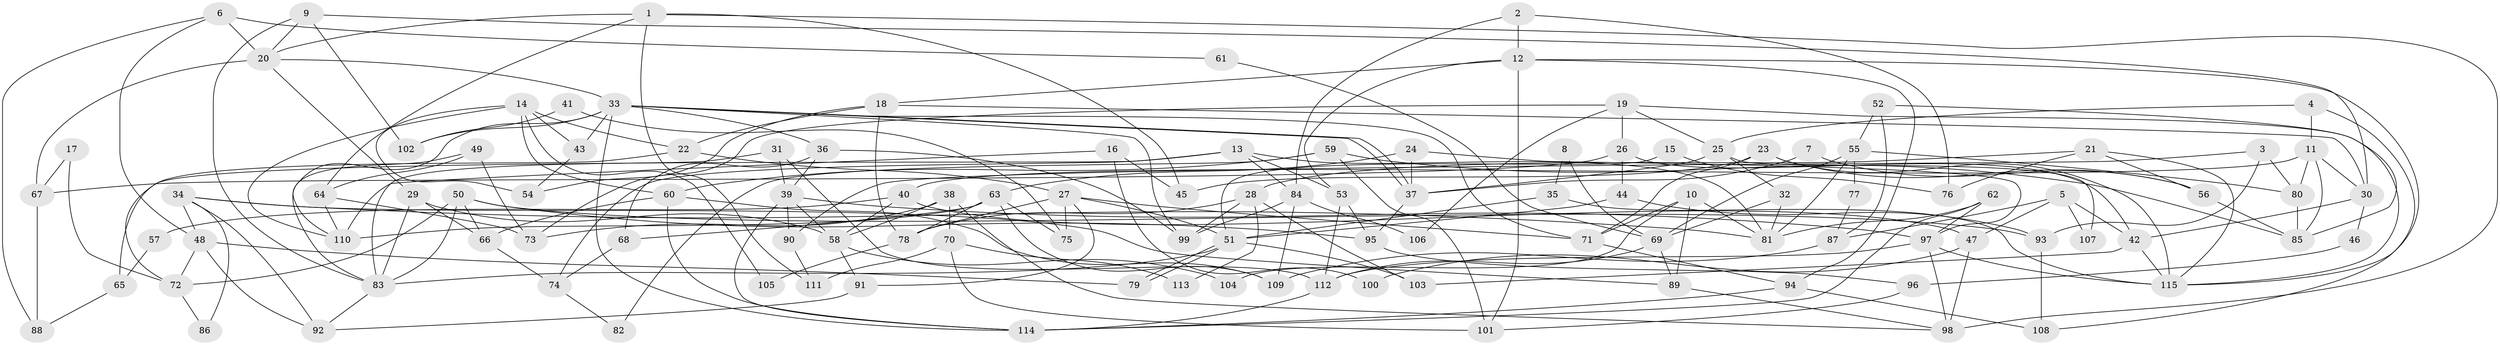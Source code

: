 // Generated by graph-tools (version 1.1) at 2025/51/03/09/25 04:51:26]
// undirected, 115 vertices, 230 edges
graph export_dot {
graph [start="1"]
  node [color=gray90,style=filled];
  1;
  2;
  3;
  4;
  5;
  6;
  7;
  8;
  9;
  10;
  11;
  12;
  13;
  14;
  15;
  16;
  17;
  18;
  19;
  20;
  21;
  22;
  23;
  24;
  25;
  26;
  27;
  28;
  29;
  30;
  31;
  32;
  33;
  34;
  35;
  36;
  37;
  38;
  39;
  40;
  41;
  42;
  43;
  44;
  45;
  46;
  47;
  48;
  49;
  50;
  51;
  52;
  53;
  54;
  55;
  56;
  57;
  58;
  59;
  60;
  61;
  62;
  63;
  64;
  65;
  66;
  67;
  68;
  69;
  70;
  71;
  72;
  73;
  74;
  75;
  76;
  77;
  78;
  79;
  80;
  81;
  82;
  83;
  84;
  85;
  86;
  87;
  88;
  89;
  90;
  91;
  92;
  93;
  94;
  95;
  96;
  97;
  98;
  99;
  100;
  101;
  102;
  103;
  104;
  105;
  106;
  107;
  108;
  109;
  110;
  111;
  112;
  113;
  114;
  115;
  1 -- 20;
  1 -- 64;
  1 -- 45;
  1 -- 98;
  1 -- 111;
  2 -- 12;
  2 -- 84;
  2 -- 76;
  3 -- 93;
  3 -- 90;
  3 -- 80;
  4 -- 11;
  4 -- 25;
  4 -- 108;
  5 -- 42;
  5 -- 47;
  5 -- 87;
  5 -- 107;
  6 -- 48;
  6 -- 20;
  6 -- 61;
  6 -- 88;
  7 -- 37;
  7 -- 56;
  8 -- 69;
  8 -- 35;
  9 -- 83;
  9 -- 30;
  9 -- 20;
  9 -- 102;
  10 -- 81;
  10 -- 89;
  10 -- 71;
  10 -- 104;
  11 -- 85;
  11 -- 30;
  11 -- 40;
  11 -- 80;
  12 -- 94;
  12 -- 53;
  12 -- 18;
  12 -- 101;
  12 -- 115;
  13 -- 81;
  13 -- 84;
  13 -- 53;
  13 -- 65;
  13 -- 74;
  14 -- 110;
  14 -- 43;
  14 -- 22;
  14 -- 54;
  14 -- 60;
  14 -- 105;
  15 -- 76;
  15 -- 51;
  16 -- 110;
  16 -- 45;
  16 -- 100;
  17 -- 67;
  17 -- 72;
  18 -- 22;
  18 -- 30;
  18 -- 54;
  18 -- 78;
  19 -- 25;
  19 -- 115;
  19 -- 26;
  19 -- 73;
  19 -- 106;
  20 -- 29;
  20 -- 33;
  20 -- 67;
  21 -- 28;
  21 -- 115;
  21 -- 56;
  21 -- 76;
  22 -- 27;
  22 -- 72;
  23 -- 115;
  23 -- 71;
  23 -- 45;
  23 -- 56;
  24 -- 63;
  24 -- 97;
  24 -- 37;
  25 -- 32;
  25 -- 37;
  25 -- 107;
  26 -- 44;
  26 -- 42;
  26 -- 67;
  27 -- 71;
  27 -- 78;
  27 -- 51;
  27 -- 75;
  27 -- 91;
  28 -- 103;
  28 -- 99;
  28 -- 78;
  28 -- 113;
  29 -- 66;
  29 -- 58;
  29 -- 83;
  30 -- 42;
  30 -- 46;
  31 -- 83;
  31 -- 39;
  31 -- 112;
  32 -- 81;
  32 -- 69;
  33 -- 37;
  33 -- 37;
  33 -- 36;
  33 -- 43;
  33 -- 71;
  33 -- 99;
  33 -- 102;
  33 -- 110;
  33 -- 114;
  34 -- 48;
  34 -- 81;
  34 -- 86;
  34 -- 89;
  34 -- 92;
  35 -- 115;
  35 -- 51;
  36 -- 68;
  36 -- 39;
  36 -- 99;
  37 -- 95;
  38 -- 73;
  38 -- 58;
  38 -- 70;
  38 -- 98;
  39 -- 114;
  39 -- 58;
  39 -- 90;
  39 -- 97;
  40 -- 58;
  40 -- 47;
  40 -- 57;
  41 -- 75;
  41 -- 102;
  42 -- 115;
  42 -- 103;
  43 -- 54;
  44 -- 93;
  44 -- 51;
  46 -- 96;
  47 -- 98;
  47 -- 100;
  48 -- 72;
  48 -- 92;
  48 -- 79;
  49 -- 83;
  49 -- 64;
  49 -- 73;
  50 -- 83;
  50 -- 95;
  50 -- 66;
  50 -- 72;
  50 -- 93;
  51 -- 79;
  51 -- 79;
  51 -- 83;
  51 -- 103;
  52 -- 55;
  52 -- 85;
  52 -- 87;
  53 -- 112;
  53 -- 95;
  55 -- 69;
  55 -- 80;
  55 -- 77;
  55 -- 81;
  56 -- 85;
  57 -- 65;
  58 -- 91;
  58 -- 104;
  59 -- 60;
  59 -- 85;
  59 -- 82;
  59 -- 101;
  60 -- 114;
  60 -- 66;
  60 -- 109;
  61 -- 69;
  62 -- 114;
  62 -- 97;
  62 -- 81;
  63 -- 109;
  63 -- 78;
  63 -- 68;
  63 -- 75;
  63 -- 110;
  64 -- 73;
  64 -- 110;
  65 -- 88;
  66 -- 74;
  67 -- 88;
  68 -- 74;
  69 -- 112;
  69 -- 89;
  70 -- 101;
  70 -- 111;
  70 -- 113;
  71 -- 94;
  72 -- 86;
  74 -- 82;
  77 -- 87;
  78 -- 105;
  80 -- 85;
  83 -- 92;
  84 -- 99;
  84 -- 109;
  84 -- 106;
  87 -- 109;
  89 -- 98;
  90 -- 111;
  91 -- 92;
  93 -- 108;
  94 -- 114;
  94 -- 108;
  95 -- 96;
  96 -- 101;
  97 -- 98;
  97 -- 112;
  97 -- 115;
  112 -- 114;
}
